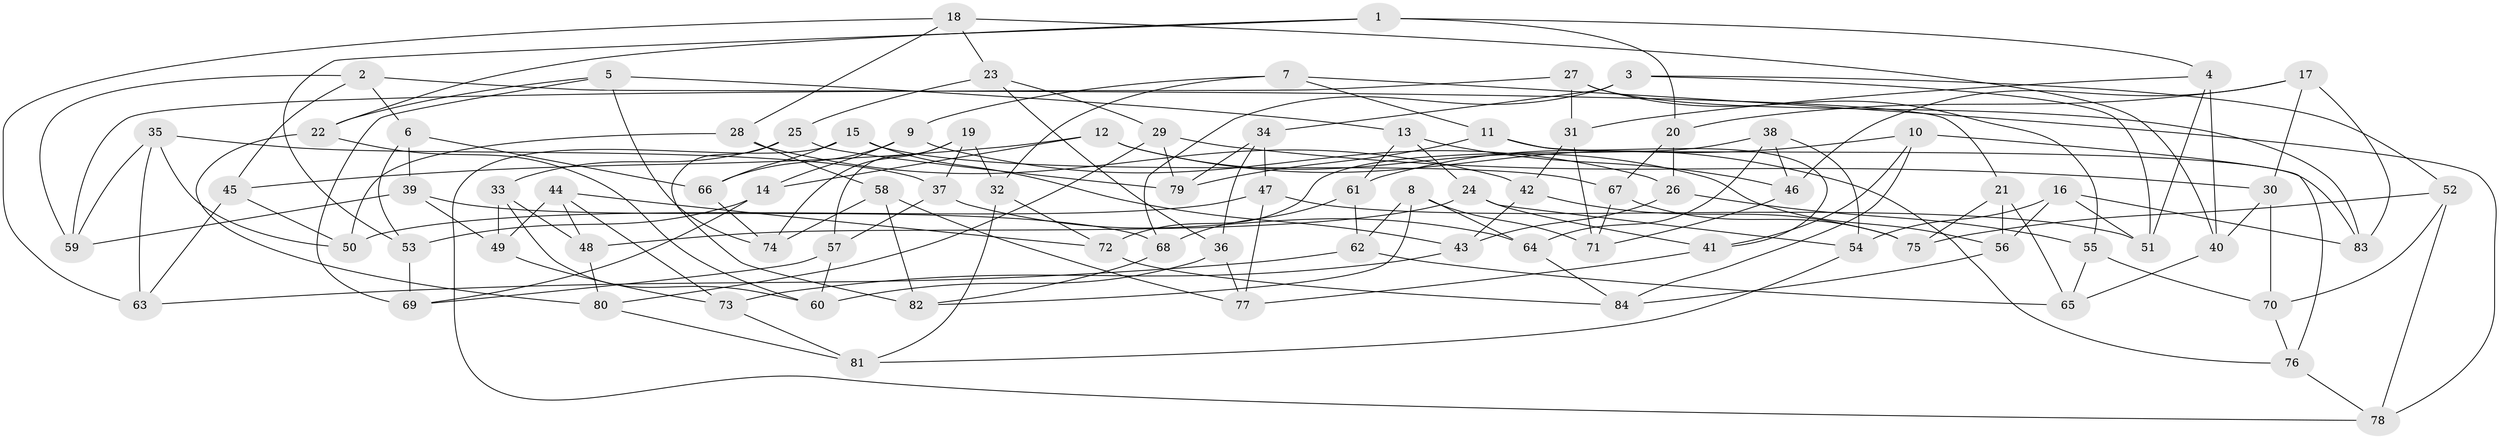 // Generated by graph-tools (version 1.1) at 2025/38/03/09/25 02:38:16]
// undirected, 84 vertices, 168 edges
graph export_dot {
graph [start="1"]
  node [color=gray90,style=filled];
  1;
  2;
  3;
  4;
  5;
  6;
  7;
  8;
  9;
  10;
  11;
  12;
  13;
  14;
  15;
  16;
  17;
  18;
  19;
  20;
  21;
  22;
  23;
  24;
  25;
  26;
  27;
  28;
  29;
  30;
  31;
  32;
  33;
  34;
  35;
  36;
  37;
  38;
  39;
  40;
  41;
  42;
  43;
  44;
  45;
  46;
  47;
  48;
  49;
  50;
  51;
  52;
  53;
  54;
  55;
  56;
  57;
  58;
  59;
  60;
  61;
  62;
  63;
  64;
  65;
  66;
  67;
  68;
  69;
  70;
  71;
  72;
  73;
  74;
  75;
  76;
  77;
  78;
  79;
  80;
  81;
  82;
  83;
  84;
  1 -- 4;
  1 -- 53;
  1 -- 22;
  1 -- 20;
  2 -- 45;
  2 -- 59;
  2 -- 21;
  2 -- 6;
  3 -- 68;
  3 -- 51;
  3 -- 34;
  3 -- 52;
  4 -- 40;
  4 -- 31;
  4 -- 51;
  5 -- 22;
  5 -- 74;
  5 -- 13;
  5 -- 69;
  6 -- 53;
  6 -- 39;
  6 -- 66;
  7 -- 9;
  7 -- 32;
  7 -- 78;
  7 -- 11;
  8 -- 62;
  8 -- 71;
  8 -- 82;
  8 -- 64;
  9 -- 66;
  9 -- 14;
  9 -- 26;
  10 -- 61;
  10 -- 76;
  10 -- 41;
  10 -- 84;
  11 -- 41;
  11 -- 83;
  11 -- 79;
  12 -- 76;
  12 -- 45;
  12 -- 14;
  12 -- 56;
  13 -- 46;
  13 -- 24;
  13 -- 61;
  14 -- 69;
  14 -- 53;
  15 -- 43;
  15 -- 78;
  15 -- 67;
  15 -- 66;
  16 -- 83;
  16 -- 54;
  16 -- 56;
  16 -- 51;
  17 -- 46;
  17 -- 83;
  17 -- 20;
  17 -- 30;
  18 -- 63;
  18 -- 40;
  18 -- 23;
  18 -- 28;
  19 -- 74;
  19 -- 37;
  19 -- 57;
  19 -- 32;
  20 -- 26;
  20 -- 67;
  21 -- 56;
  21 -- 75;
  21 -- 65;
  22 -- 80;
  22 -- 60;
  23 -- 29;
  23 -- 25;
  23 -- 36;
  24 -- 41;
  24 -- 48;
  24 -- 54;
  25 -- 79;
  25 -- 33;
  25 -- 82;
  26 -- 43;
  26 -- 55;
  27 -- 55;
  27 -- 83;
  27 -- 59;
  27 -- 31;
  28 -- 42;
  28 -- 50;
  28 -- 58;
  29 -- 30;
  29 -- 79;
  29 -- 80;
  30 -- 70;
  30 -- 40;
  31 -- 71;
  31 -- 42;
  32 -- 81;
  32 -- 72;
  33 -- 49;
  33 -- 48;
  33 -- 60;
  34 -- 47;
  34 -- 36;
  34 -- 79;
  35 -- 50;
  35 -- 59;
  35 -- 63;
  35 -- 37;
  36 -- 77;
  36 -- 60;
  37 -- 57;
  37 -- 64;
  38 -- 72;
  38 -- 54;
  38 -- 64;
  38 -- 46;
  39 -- 49;
  39 -- 59;
  39 -- 68;
  40 -- 65;
  41 -- 77;
  42 -- 75;
  42 -- 43;
  43 -- 73;
  44 -- 72;
  44 -- 49;
  44 -- 73;
  44 -- 48;
  45 -- 50;
  45 -- 63;
  46 -- 71;
  47 -- 51;
  47 -- 50;
  47 -- 77;
  48 -- 80;
  49 -- 73;
  52 -- 70;
  52 -- 78;
  52 -- 75;
  53 -- 69;
  54 -- 81;
  55 -- 70;
  55 -- 65;
  56 -- 84;
  57 -- 60;
  57 -- 69;
  58 -- 82;
  58 -- 74;
  58 -- 77;
  61 -- 62;
  61 -- 68;
  62 -- 65;
  62 -- 63;
  64 -- 84;
  66 -- 74;
  67 -- 75;
  67 -- 71;
  68 -- 82;
  70 -- 76;
  72 -- 84;
  73 -- 81;
  76 -- 78;
  80 -- 81;
}
